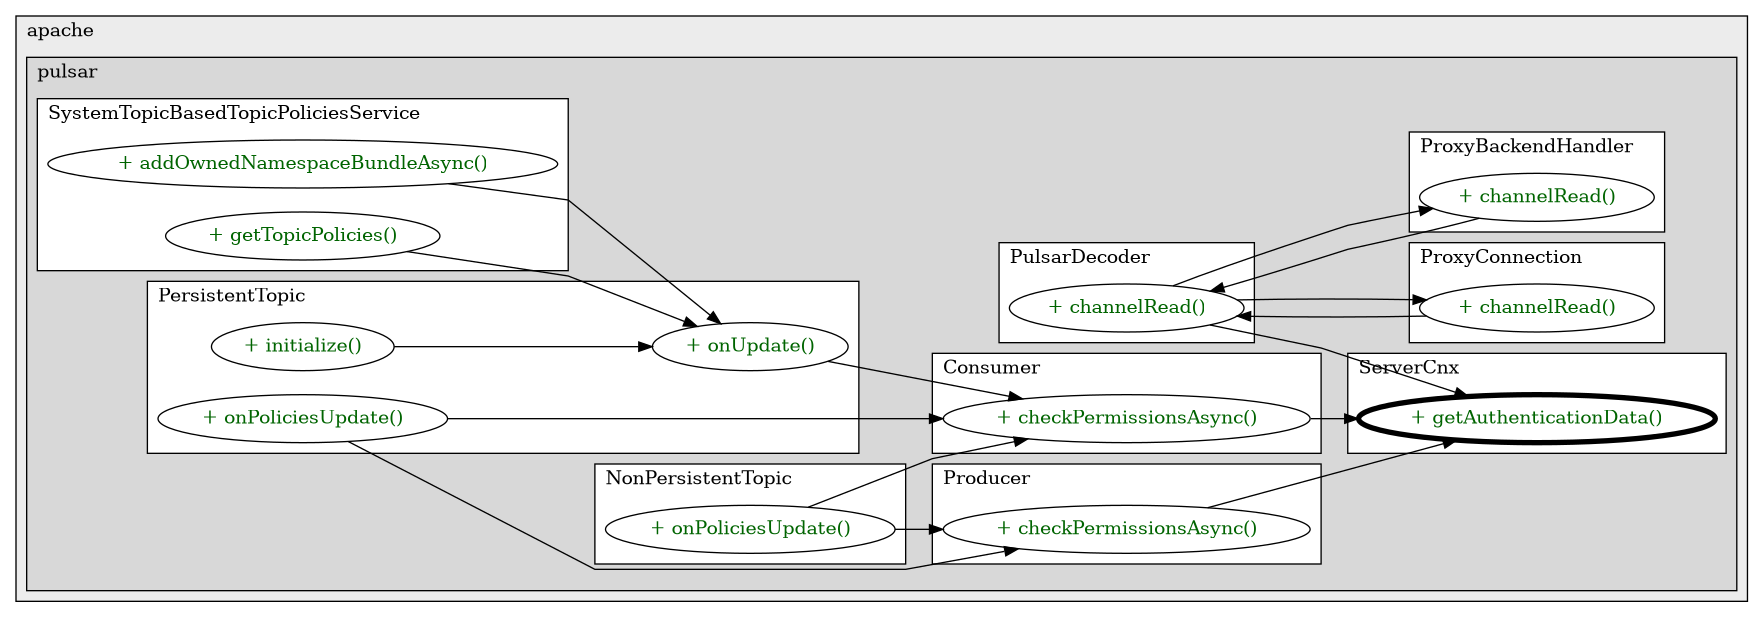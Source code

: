 @startuml

/' diagram meta data start
config=CallConfiguration;
{
  "rootMethod": "org.apache.pulsar.broker.service.ServerCnx#getAuthenticationData()",
  "projectClassification": {
    "searchMode": "OpenProject", // OpenProject, AllProjects
    "includedProjects": "",
    "pathEndKeywords": "*.impl",
    "isClientPath": "",
    "isClientName": "",
    "isTestPath": "",
    "isTestName": "",
    "isMappingPath": "",
    "isMappingName": "",
    "isDataAccessPath": "",
    "isDataAccessName": "",
    "isDataStructurePath": "",
    "isDataStructureName": "",
    "isInterfaceStructuresPath": "",
    "isInterfaceStructuresName": "",
    "isEntryPointPath": "",
    "isEntryPointName": "",
    "treatFinalFieldsAsMandatory": false
  },
  "graphRestriction": {
    "classPackageExcludeFilter": "",
    "classPackageIncludeFilter": "",
    "classNameExcludeFilter": "",
    "classNameIncludeFilter": "",
    "methodNameExcludeFilter": "",
    "methodNameIncludeFilter": "",
    "removeByInheritance": "", // inheritance/annotation based filtering is done in a second step
    "removeByAnnotation": "",
    "removeByClassPackage": "", // cleanup the graph after inheritance/annotation based filtering is done
    "removeByClassName": "",
    "cutMappings": false,
    "cutEnum": true,
    "cutTests": true,
    "cutClient": true,
    "cutDataAccess": true,
    "cutInterfaceStructures": true,
    "cutDataStructures": true,
    "cutGetterAndSetter": true,
    "cutConstructors": true
  },
  "graphTraversal": {
    "forwardDepth": 3,
    "backwardDepth": 3,
    "classPackageExcludeFilter": "",
    "classPackageIncludeFilter": "",
    "classNameExcludeFilter": "",
    "classNameIncludeFilter": "",
    "methodNameExcludeFilter": "",
    "methodNameIncludeFilter": "",
    "hideMappings": false,
    "hideDataStructures": false,
    "hidePrivateMethods": true,
    "hideInterfaceCalls": true, // indirection: implementation -> interface (is hidden) -> implementation
    "onlyShowApplicationEntryPoints": false, // root node is included
    "useMethodCallsForStructureDiagram": "ForwardOnly" // ForwardOnly, BothDirections, No
  },
  "details": {
    "aggregation": "GroupByClass", // ByClass, GroupByClass, None
    "showMethodParametersTypes": false,
    "showMethodParametersNames": false,
    "showMethodReturnType": false,
    "showPackageLevels": 2,
    "showCallOrder": false,
    "edgeMode": "MethodsOnly", // TypesOnly, MethodsOnly, TypesAndMethods, MethodsAndDirectTypeUsage
    "showDetailedClassStructure": false
  },
  "rootClass": "org.apache.pulsar.broker.service.ServerCnx",
  "extensionCallbackMethod": "" // qualified.class.name#methodName - signature: public static String method(String)
}
diagram meta data end '/



digraph g {
    rankdir="LR"
    splines=polyline
    

'nodes 
subgraph cluster_1411517106 { 
   	label=apache
	labeljust=l
	fillcolor="#ececec"
	style=filled
   
   subgraph cluster_523310109 { 
   	label=pulsar
	labeljust=l
	fillcolor="#d8d8d8"
	style=filled
   
   subgraph cluster_1014604199 { 
   	label=PulsarDecoder
	labeljust=l
	fillcolor=white
	style=filled
   
   PulsarDecoder1070348832XXXchannelRead995363995[
	label="+ channelRead()"
	style=filled
	fillcolor=white
	tooltip="PulsarDecoder

null"
	fontcolor=darkgreen
];
} 

subgraph cluster_1224357303 { 
   	label=Consumer
	labeljust=l
	fillcolor=white
	style=filled
   
   Consumer1718290011XXXcheckPermissionsAsync0[
	label="+ checkPermissionsAsync()"
	style=filled
	fillcolor=white
	tooltip="Consumer

null"
	fontcolor=darkgreen
];
} 

subgraph cluster_124084772 { 
   	label=SystemTopicBasedTopicPoliciesService
	labeljust=l
	fillcolor=white
	style=filled
   
   SystemTopicBasedTopicPoliciesService1718290011XXXaddOwnedNamespaceBundleAsync4359779[
	label="+ addOwnedNamespaceBundleAsync()"
	style=filled
	fillcolor=white
	tooltip="SystemTopicBasedTopicPoliciesService

&#10;  Add owned namespace bundle async.&#10; &#10;  @param namespaceBundle namespace bundle&#10; "
	fontcolor=darkgreen
];

SystemTopicBasedTopicPoliciesService1718290011XXXgetTopicPolicies896766266[
	label="+ getTopicPolicies()"
	style=filled
	fillcolor=white
	tooltip="SystemTopicBasedTopicPoliciesService

&#10;  Get global policies for a topic async.&#10;  @param topicName topic name&#10;  @return future of the topic policies&#10; "
	fontcolor=darkgreen
];
} 

subgraph cluster_1348467880 { 
   	label=NonPersistentTopic
	labeljust=l
	fillcolor=white
	style=filled
   
   NonPersistentTopic442146095XXXonPoliciesUpdate611538288[
	label="+ onPoliciesUpdate()"
	style=filled
	fillcolor=white
	tooltip="NonPersistentTopic

null"
	fontcolor=darkgreen
];
} 

subgraph cluster_1388282347 { 
   	label=ProxyBackendHandler
	labeljust=l
	fillcolor=white
	style=filled
   
   ProxyBackendHandler828483243XXXchannelRead995363995[
	label="+ channelRead()"
	style=filled
	fillcolor=white
	tooltip="ProxyBackendHandler

null"
	fontcolor=darkgreen
];
} 

subgraph cluster_1660348955 { 
   	label=Producer
	labeljust=l
	fillcolor=white
	style=filled
   
   Producer1718290011XXXcheckPermissionsAsync0[
	label="+ checkPermissionsAsync()"
	style=filled
	fillcolor=white
	tooltip="Producer

null"
	fontcolor=darkgreen
];
} 

subgraph cluster_359057108 { 
   	label=PersistentTopic
	labeljust=l
	fillcolor=white
	style=filled
   
   PersistentTopic1101090806XXXinitialize0[
	label="+ initialize()"
	style=filled
	fillcolor=white
	tooltip="PersistentTopic

null"
	fontcolor=darkgreen
];

PersistentTopic1101090806XXXonPoliciesUpdate611538288[
	label="+ onPoliciesUpdate()"
	style=filled
	fillcolor=white
	tooltip="PersistentTopic

null"
	fontcolor=darkgreen
];

PersistentTopic1101090806XXXonUpdate1780265855[
	label="+ onUpdate()"
	style=filled
	fillcolor=white
	tooltip="PersistentTopic

null"
	fontcolor=darkgreen
];
} 

subgraph cluster_923169591 { 
   	label=ServerCnx
	labeljust=l
	fillcolor=white
	style=filled
   
   ServerCnx1718290011XXXgetAuthenticationData0[
	label="+ getAuthenticationData()"
	style=filled
	fillcolor=white
	tooltip="ServerCnx

null"
	penwidth=4
	fontcolor=darkgreen
];
} 

subgraph cluster_961973220 { 
   	label=ProxyConnection
	labeljust=l
	fillcolor=white
	style=filled
   
   ProxyConnection79518146XXXchannelRead995363995[
	label="+ channelRead()"
	style=filled
	fillcolor=white
	tooltip="ProxyConnection

null"
	fontcolor=darkgreen
];
} 
} 
} 

'edges    
Consumer1718290011XXXcheckPermissionsAsync0 -> ServerCnx1718290011XXXgetAuthenticationData0;
NonPersistentTopic442146095XXXonPoliciesUpdate611538288 -> Consumer1718290011XXXcheckPermissionsAsync0;
NonPersistentTopic442146095XXXonPoliciesUpdate611538288 -> Producer1718290011XXXcheckPermissionsAsync0;
PersistentTopic1101090806XXXinitialize0 -> PersistentTopic1101090806XXXonUpdate1780265855;
PersistentTopic1101090806XXXonPoliciesUpdate611538288 -> Consumer1718290011XXXcheckPermissionsAsync0;
PersistentTopic1101090806XXXonPoliciesUpdate611538288 -> Producer1718290011XXXcheckPermissionsAsync0;
PersistentTopic1101090806XXXonUpdate1780265855 -> Consumer1718290011XXXcheckPermissionsAsync0;
Producer1718290011XXXcheckPermissionsAsync0 -> ServerCnx1718290011XXXgetAuthenticationData0;
ProxyBackendHandler828483243XXXchannelRead995363995 -> PulsarDecoder1070348832XXXchannelRead995363995;
ProxyConnection79518146XXXchannelRead995363995 -> PulsarDecoder1070348832XXXchannelRead995363995;
PulsarDecoder1070348832XXXchannelRead995363995 -> ProxyBackendHandler828483243XXXchannelRead995363995;
PulsarDecoder1070348832XXXchannelRead995363995 -> ProxyConnection79518146XXXchannelRead995363995;
PulsarDecoder1070348832XXXchannelRead995363995 -> ServerCnx1718290011XXXgetAuthenticationData0;
SystemTopicBasedTopicPoliciesService1718290011XXXaddOwnedNamespaceBundleAsync4359779 -> PersistentTopic1101090806XXXonUpdate1780265855;
SystemTopicBasedTopicPoliciesService1718290011XXXgetTopicPolicies896766266 -> PersistentTopic1101090806XXXonUpdate1780265855;
    
}
@enduml